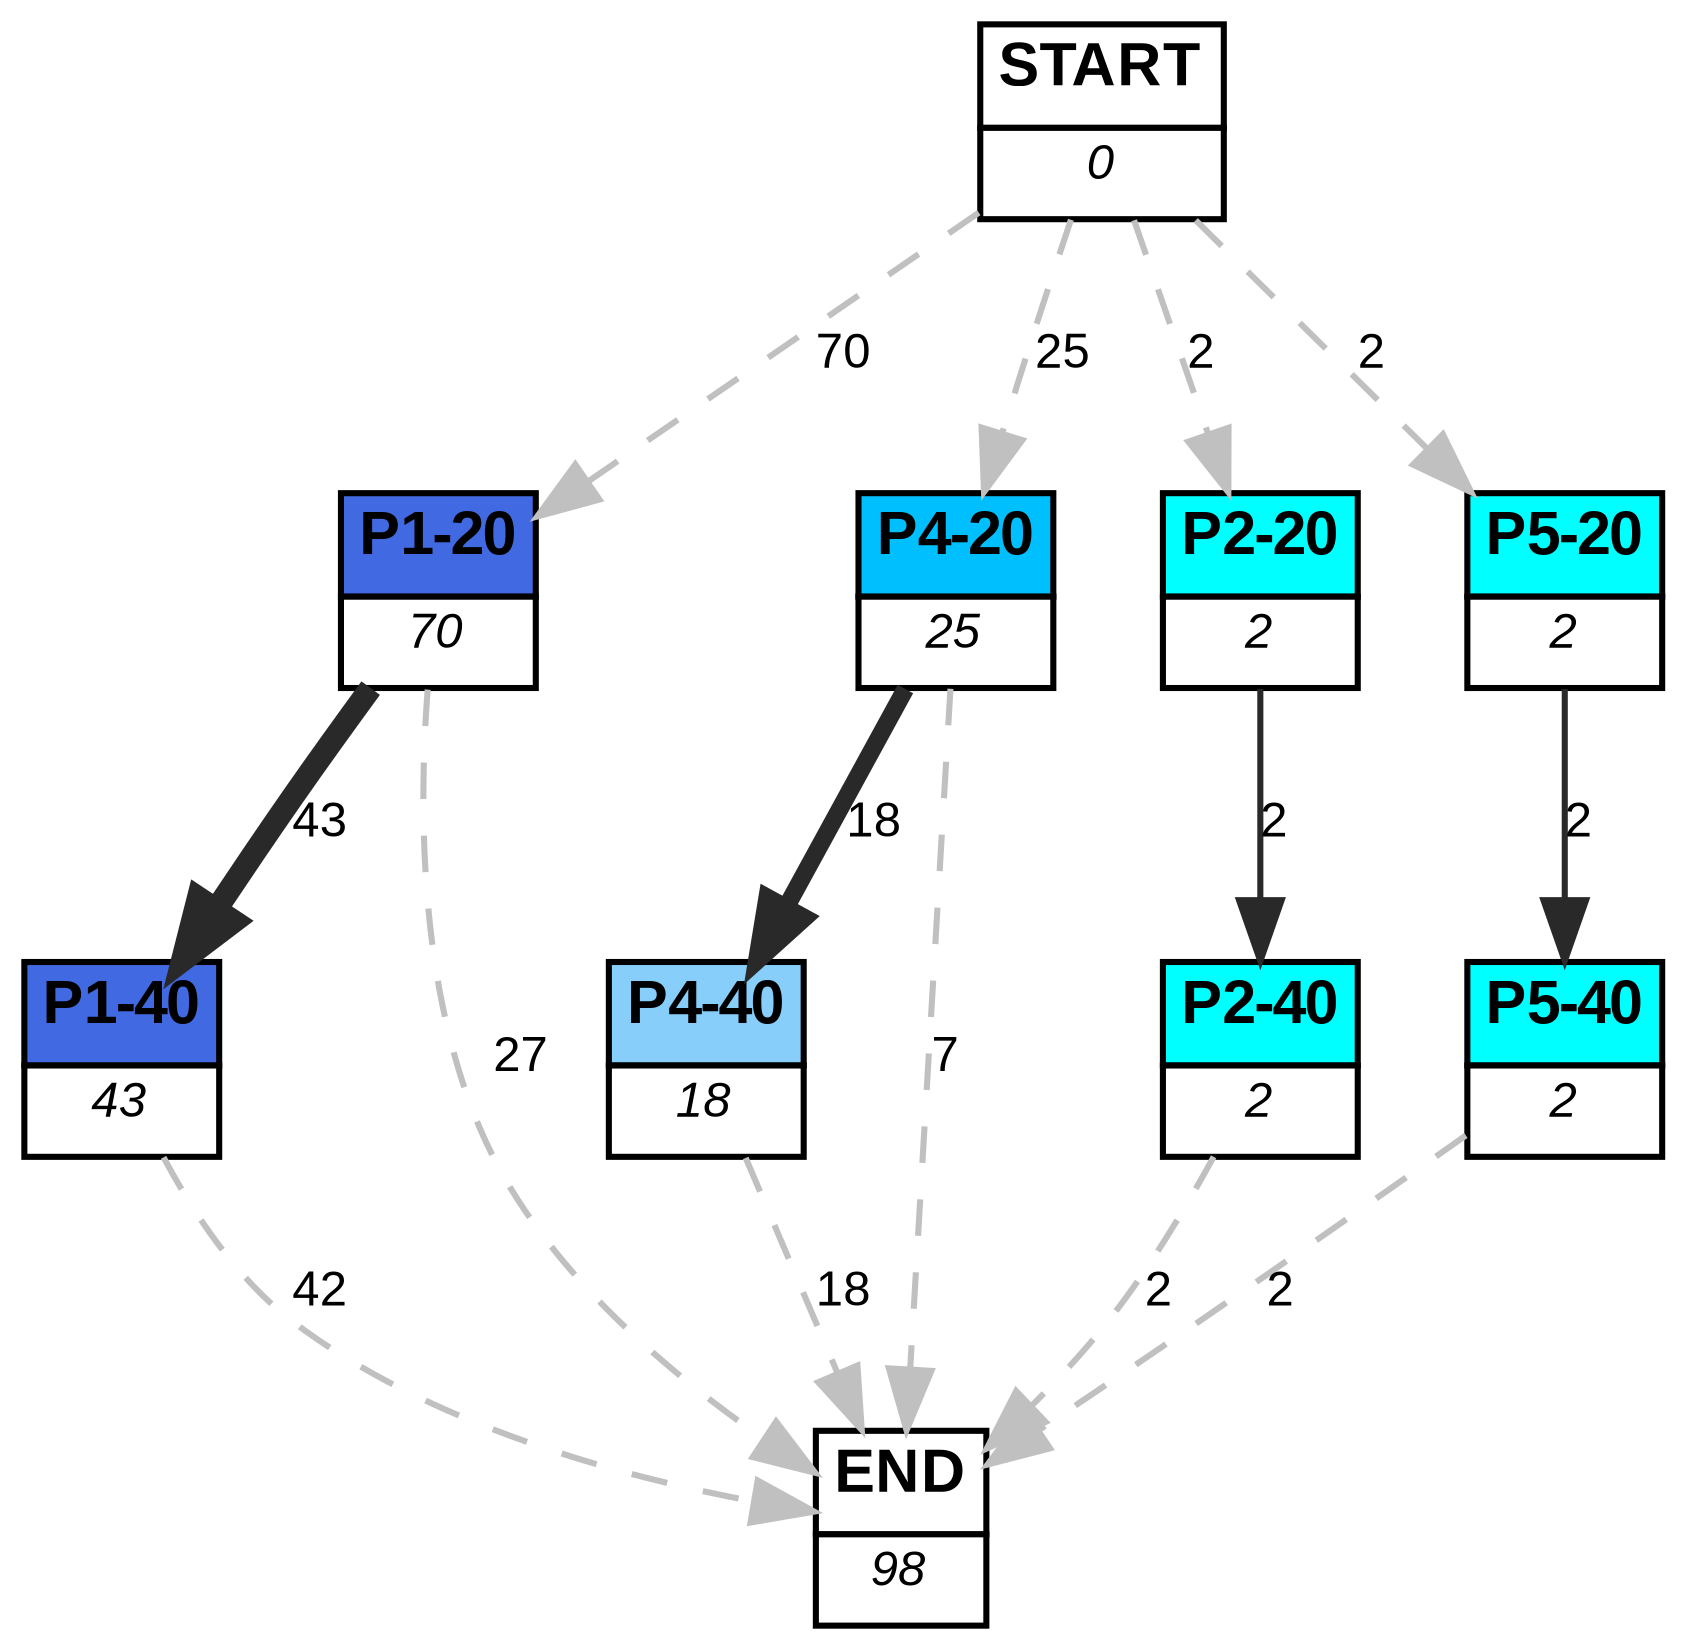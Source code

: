 digraph graphname {
	dpi = 150
	size="16,11!";
	margin = 0;
"P1-20" [shape=plain, label=<<table border="0" cellborder="1" cellspacing="0"><tr><td bgcolor="royalblue"><FONT face="Arial" POINT-SIZE="10"><b>P1-20</b></FONT></td></tr><tr><td bgcolor="white"><FONT face="Arial" POINT-SIZE="8"><i>70</i></FONT></td></tr></table>>]
"P4-20" [shape=plain, label=<<table border="0" cellborder="1" cellspacing="0"><tr><td bgcolor="deepskyblue"><FONT face="Arial" POINT-SIZE="10"><b>P4-20</b></FONT></td></tr><tr><td bgcolor="white"><FONT face="Arial" POINT-SIZE="8"><i>25</i></FONT></td></tr></table>>]
"P4-40" [shape=plain, label=<<table border="0" cellborder="1" cellspacing="0"><tr><td bgcolor="lightskyblue"><FONT face="Arial" POINT-SIZE="10"><b>P4-40</b></FONT></td></tr><tr><td bgcolor="white"><FONT face="Arial" POINT-SIZE="8"><i>18</i></FONT></td></tr></table>>]
"P1-40" [shape=plain, label=<<table border="0" cellborder="1" cellspacing="0"><tr><td bgcolor="royalblue"><FONT face="Arial" POINT-SIZE="10"><b>P1-40</b></FONT></td></tr><tr><td bgcolor="white"><FONT face="Arial" POINT-SIZE="8"><i>43</i></FONT></td></tr></table>>]
"P2-20" [shape=plain, label=<<table border="0" cellborder="1" cellspacing="0"><tr><td bgcolor="aqua"><FONT face="Arial" POINT-SIZE="10"><b>P2-20</b></FONT></td></tr><tr><td bgcolor="white"><FONT face="Arial" POINT-SIZE="8"><i>2</i></FONT></td></tr></table>>]
"P2-40" [shape=plain, label=<<table border="0" cellborder="1" cellspacing="0"><tr><td bgcolor="aqua"><FONT face="Arial" POINT-SIZE="10"><b>P2-40</b></FONT></td></tr><tr><td bgcolor="white"><FONT face="Arial" POINT-SIZE="8"><i>2</i></FONT></td></tr></table>>]
"P5-20" [shape=plain, label=<<table border="0" cellborder="1" cellspacing="0"><tr><td bgcolor="aqua"><FONT face="Arial" POINT-SIZE="10"><b>P5-20</b></FONT></td></tr><tr><td bgcolor="white"><FONT face="Arial" POINT-SIZE="8"><i>2</i></FONT></td></tr></table>>]
"P5-40" [shape=plain, label=<<table border="0" cellborder="1" cellspacing="0"><tr><td bgcolor="aqua"><FONT face="Arial" POINT-SIZE="10"><b>P5-40</b></FONT></td></tr><tr><td bgcolor="white"><FONT face="Arial" POINT-SIZE="8"><i>2</i></FONT></td></tr></table>>]
"START" [shape=plain, label=<<table border="0" cellborder="1" cellspacing="0"><tr><td bgcolor="white"><FONT face="Arial" POINT-SIZE="10"><b>START</b></FONT></td></tr><tr><td bgcolor="white"><FONT face="Arial" POINT-SIZE="8"><i>0</i></FONT></td></tr></table>>]
"END" [shape=plain, label=<<table border="0" cellborder="1" cellspacing="0"><tr><td bgcolor="white"><FONT face="Arial" POINT-SIZE="10"><b>END</b></FONT></td></tr><tr><td bgcolor="white"><FONT face="Arial" POINT-SIZE="8"><i>98</i></FONT></td></tr></table>>]
"P1-20" -> "P1-40" [ color=grey16 penwidth = "3.7612001156935624"label ="43" labelfloat=false fontname="Arial" fontsize=8]
"P1-20" -> "END" [ style = dashed color=grey label ="27" labelfloat=false fontname="Arial" fontsize=8]
"P4-20" -> "P4-40" [ color=grey16 penwidth = "2.8903717578961645"label ="18" labelfloat=false fontname="Arial" fontsize=8]
"P4-20" -> "END" [ style = dashed color=grey label ="7" labelfloat=false fontname="Arial" fontsize=8]
"P4-40" -> "END" [ style = dashed color=grey label ="18" labelfloat=false fontname="Arial" fontsize=8]
"P1-40" -> "END" [ style = dashed color=grey label ="42" labelfloat=false fontname="Arial" fontsize=8]
"P2-20" -> "P2-40" [ color=grey16 penwidth = "1"label ="2" labelfloat=false fontname="Arial" fontsize=8]
"P2-40" -> "END" [ style = dashed color=grey label ="2" labelfloat=false fontname="Arial" fontsize=8]
"P5-20" -> "P5-40" [ color=grey16 penwidth = "1"label ="2" labelfloat=false fontname="Arial" fontsize=8]
"P5-40" -> "END" [ style = dashed color=grey label ="2" labelfloat=false fontname="Arial" fontsize=8]
"START" -> "P1-20" [ style = dashed color=grey label ="70" labelfloat=false fontname="Arial" fontsize=8]
"START" -> "P4-20" [ style = dashed color=grey label ="25" labelfloat=false fontname="Arial" fontsize=8]
"START" -> "P2-20" [ style = dashed color=grey label ="2" labelfloat=false fontname="Arial" fontsize=8]
"START" -> "P5-20" [ style = dashed color=grey label ="2" labelfloat=false fontname="Arial" fontsize=8]
}